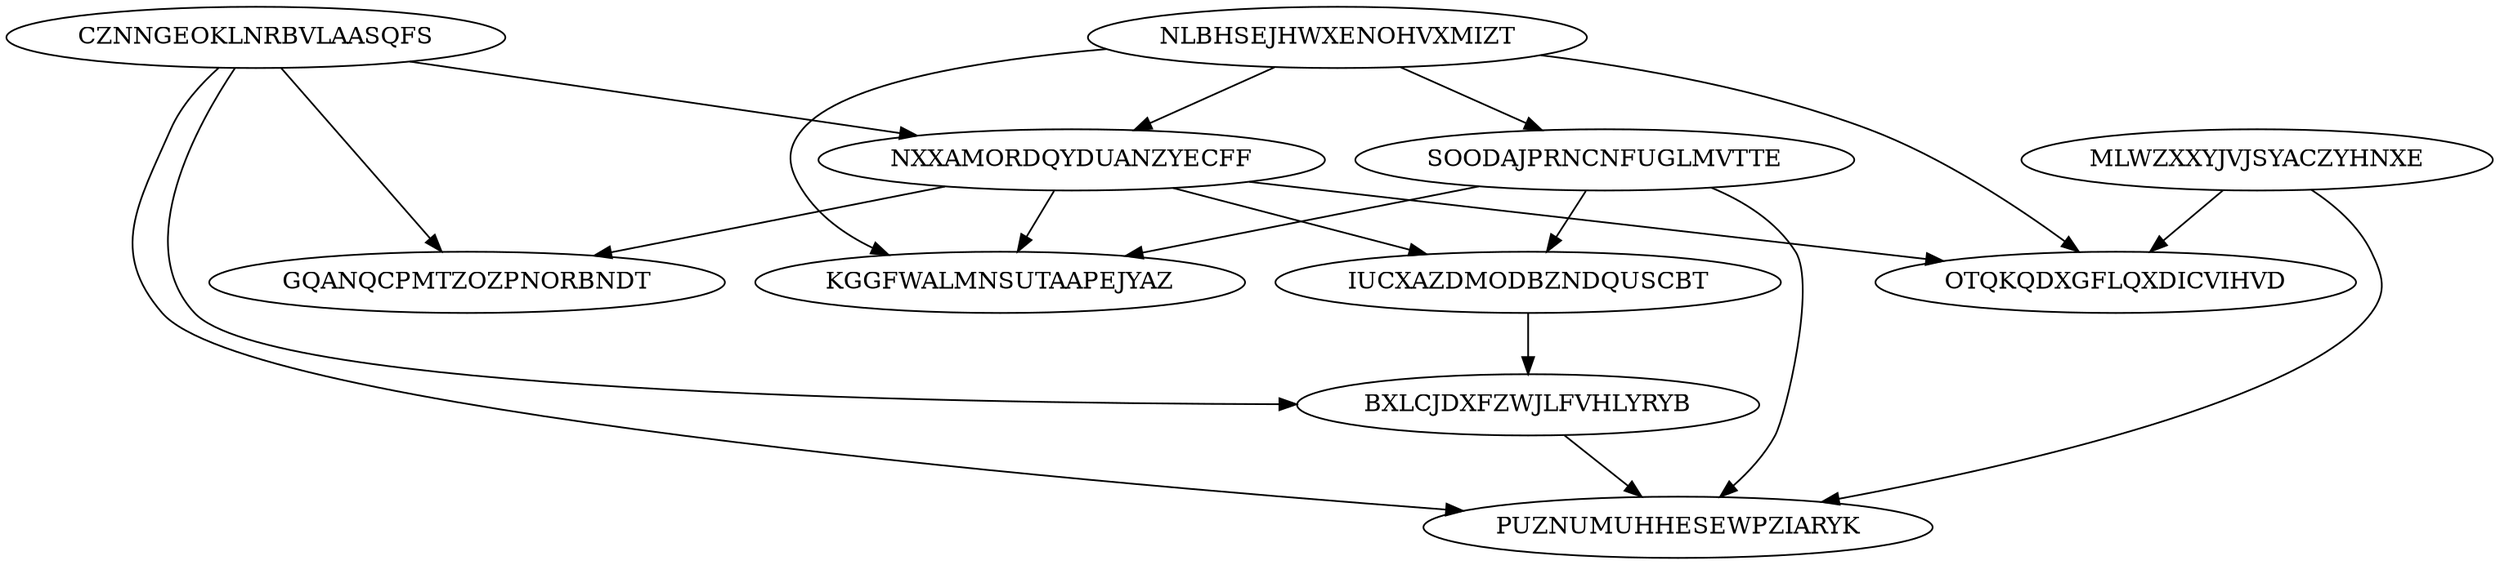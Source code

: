 digraph N11M19 {
	NLBHSEJHWXENOHVXMIZT	[Weight=17];
	SOODAJPRNCNFUGLMVTTE	[Weight=10];
	MLWZXXYJVJSYACZYHNXE	[Weight=20];
	CZNNGEOKLNRBVLAASQFS	[Weight=13];
	NXXAMORDQYDUANZYECFF	[Weight=13];
	IUCXAZDMODBZNDQUSCBT	[Weight=13];
	GQANQCPMTZOZPNORBNDT	[Weight=19];
	KGGFWALMNSUTAAPEJYAZ	[Weight=11];
	OTQKQDXGFLQXDICVIHVD	[Weight=17];
	BXLCJDXFZWJLFVHLYRYB	[Weight=18];
	PUZNUMUHHESEWPZIARYK	[Weight=18];
	BXLCJDXFZWJLFVHLYRYB -> PUZNUMUHHESEWPZIARYK [Weight=12];
	NLBHSEJHWXENOHVXMIZT -> NXXAMORDQYDUANZYECFF [Weight=18];
	NLBHSEJHWXENOHVXMIZT -> SOODAJPRNCNFUGLMVTTE [Weight=12];
	NXXAMORDQYDUANZYECFF -> KGGFWALMNSUTAAPEJYAZ [Weight=17];
	NXXAMORDQYDUANZYECFF -> GQANQCPMTZOZPNORBNDT [Weight=10];
	NLBHSEJHWXENOHVXMIZT -> OTQKQDXGFLQXDICVIHVD [Weight=17];
	CZNNGEOKLNRBVLAASQFS -> GQANQCPMTZOZPNORBNDT [Weight=11];
	CZNNGEOKLNRBVLAASQFS -> PUZNUMUHHESEWPZIARYK [Weight=10];
	NXXAMORDQYDUANZYECFF -> OTQKQDXGFLQXDICVIHVD [Weight=14];
	IUCXAZDMODBZNDQUSCBT -> BXLCJDXFZWJLFVHLYRYB [Weight=14];
	CZNNGEOKLNRBVLAASQFS -> BXLCJDXFZWJLFVHLYRYB [Weight=14];
	SOODAJPRNCNFUGLMVTTE -> KGGFWALMNSUTAAPEJYAZ [Weight=19];
	MLWZXXYJVJSYACZYHNXE -> OTQKQDXGFLQXDICVIHVD [Weight=17];
	SOODAJPRNCNFUGLMVTTE -> PUZNUMUHHESEWPZIARYK [Weight=11];
	CZNNGEOKLNRBVLAASQFS -> NXXAMORDQYDUANZYECFF [Weight=19];
	MLWZXXYJVJSYACZYHNXE -> PUZNUMUHHESEWPZIARYK [Weight=20];
	NLBHSEJHWXENOHVXMIZT -> KGGFWALMNSUTAAPEJYAZ [Weight=14];
	SOODAJPRNCNFUGLMVTTE -> IUCXAZDMODBZNDQUSCBT [Weight=10];
	NXXAMORDQYDUANZYECFF -> IUCXAZDMODBZNDQUSCBT [Weight=15];
}
